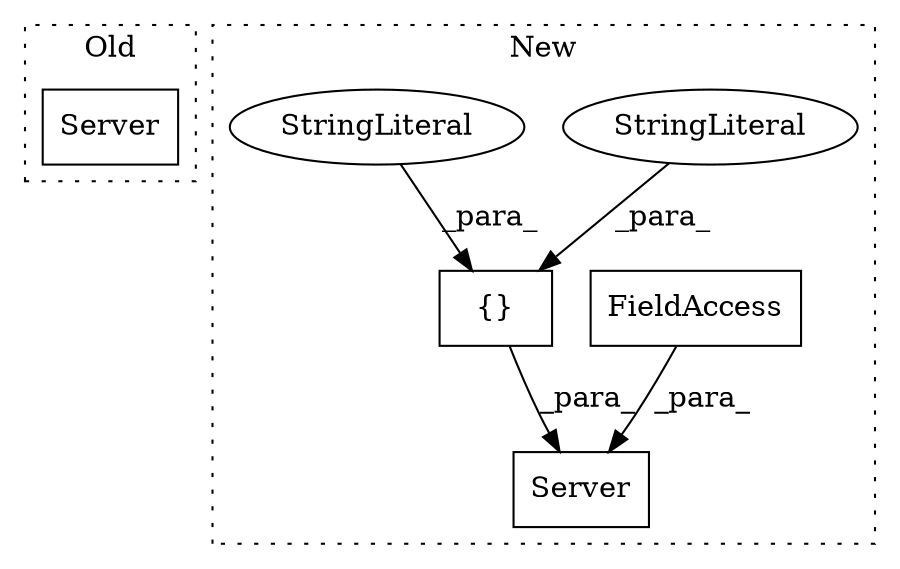 digraph G {
subgraph cluster0 {
1 [label="Server" a="32" s="339,373" l="7,1" shape="box"];
label = "Old";
style="dotted";
}
subgraph cluster1 {
2 [label="Server" a="32" s="428,482" l="7,1" shape="box"];
3 [label="FieldAccess" a="22" s="470" l="12" shape="box"];
4 [label="{}" a="4" s="447,468" l="1,1" shape="box"];
5 [label="StringLiteral" a="45" s="448" l="11" shape="ellipse"];
6 [label="StringLiteral" a="45" s="460" l="8" shape="ellipse"];
label = "New";
style="dotted";
}
3 -> 2 [label="_para_"];
4 -> 2 [label="_para_"];
5 -> 4 [label="_para_"];
6 -> 4 [label="_para_"];
}